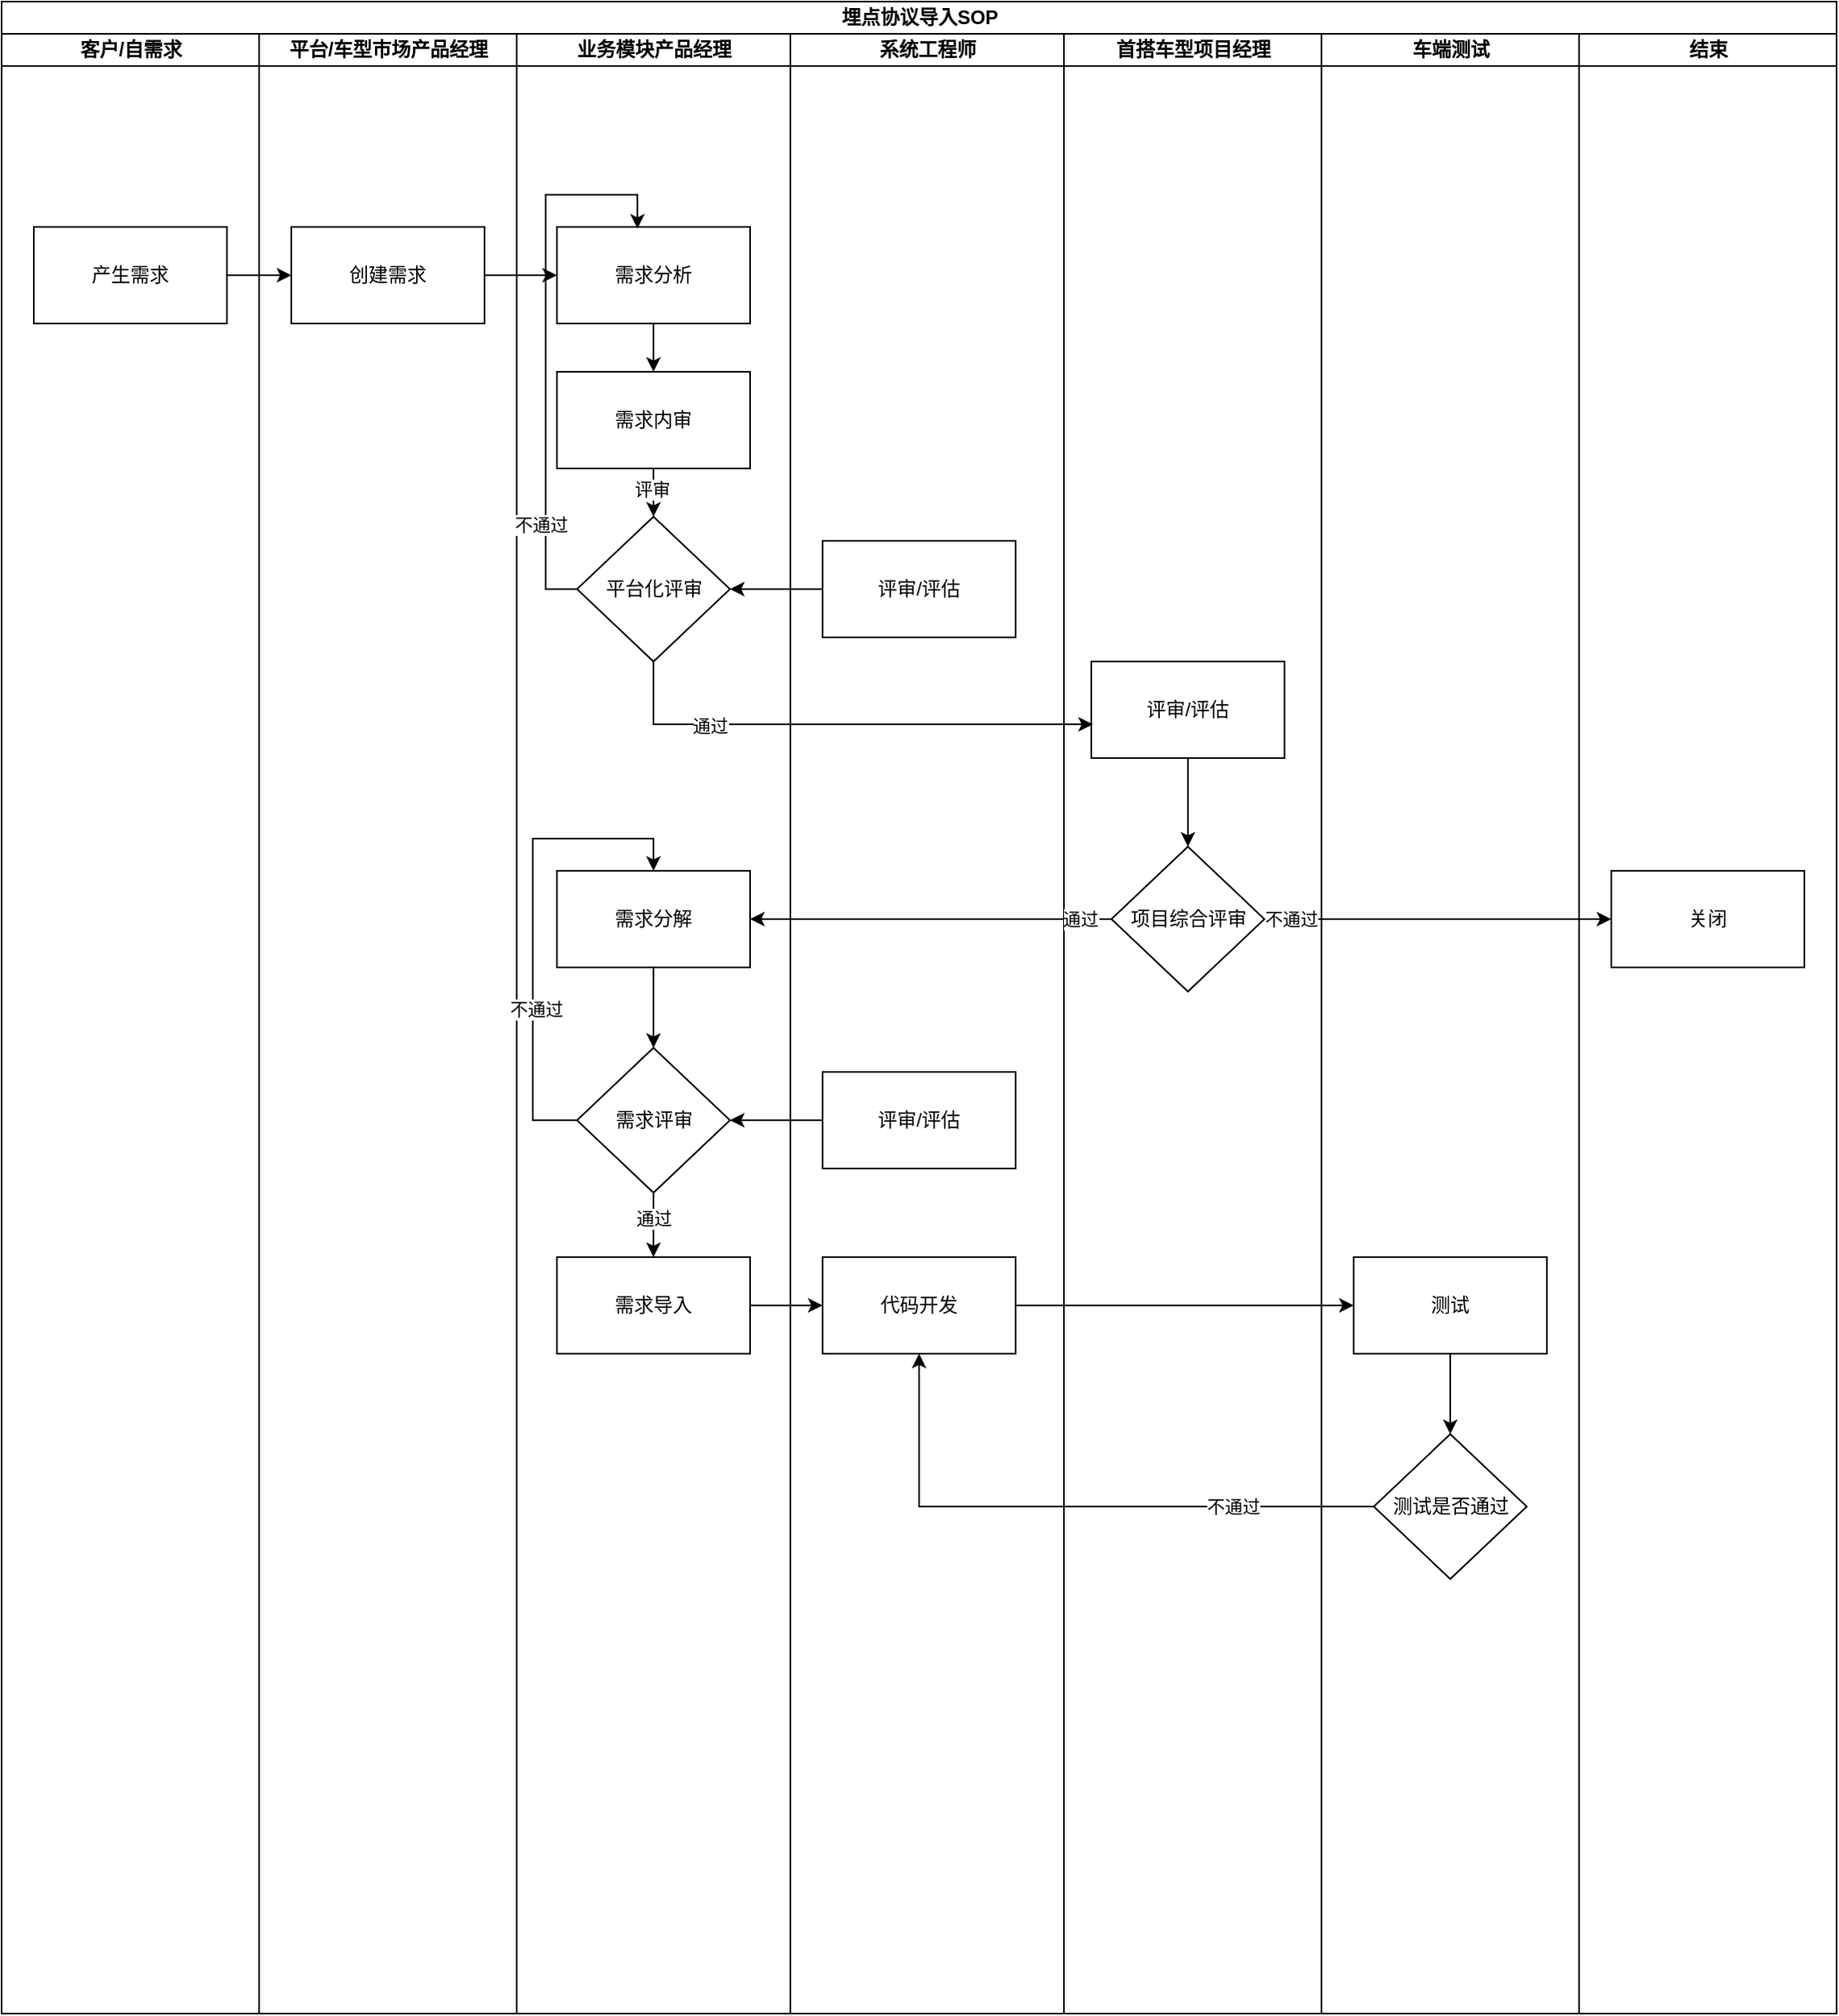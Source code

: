 <mxfile version="27.0.5">
  <diagram name="第 1 页" id="uvCS95DBRTtOygPlPAw_">
    <mxGraphModel dx="2018" dy="1112" grid="1" gridSize="10" guides="1" tooltips="1" connect="1" arrows="1" fold="1" page="1" pageScale="1" pageWidth="827" pageHeight="1169" math="0" shadow="0">
      <root>
        <mxCell id="0" />
        <mxCell id="1" parent="0" />
        <mxCell id="miPuNvPlgEgBlrkeNLi2-1" value="埋点协议导入SOP" style="swimlane;childLayout=stackLayout;resizeParent=1;resizeParentMax=0;startSize=20;html=1;" parent="1" vertex="1">
          <mxGeometry x="30" y="60" width="1140" height="1250" as="geometry" />
        </mxCell>
        <mxCell id="miPuNvPlgEgBlrkeNLi2-2" value="客户/自需求" style="swimlane;startSize=20;html=1;" parent="miPuNvPlgEgBlrkeNLi2-1" vertex="1">
          <mxGeometry y="20" width="160" height="1230" as="geometry" />
        </mxCell>
        <mxCell id="miPuNvPlgEgBlrkeNLi2-10" value="产生需求" style="rounded=0;whiteSpace=wrap;html=1;" parent="miPuNvPlgEgBlrkeNLi2-2" vertex="1">
          <mxGeometry x="20" y="120" width="120" height="60" as="geometry" />
        </mxCell>
        <mxCell id="miPuNvPlgEgBlrkeNLi2-3" value="平台/车型市场产品经理" style="swimlane;startSize=20;html=1;" parent="miPuNvPlgEgBlrkeNLi2-1" vertex="1">
          <mxGeometry x="160" y="20" width="160" height="1230" as="geometry" />
        </mxCell>
        <mxCell id="miPuNvPlgEgBlrkeNLi2-11" value="创建需求" style="rounded=0;whiteSpace=wrap;html=1;" parent="miPuNvPlgEgBlrkeNLi2-3" vertex="1">
          <mxGeometry x="20" y="120" width="120" height="60" as="geometry" />
        </mxCell>
        <mxCell id="miPuNvPlgEgBlrkeNLi2-5" value="业务模块产品经理" style="swimlane;startSize=20;html=1;" parent="miPuNvPlgEgBlrkeNLi2-1" vertex="1">
          <mxGeometry x="320" y="20" width="170" height="1230" as="geometry" />
        </mxCell>
        <mxCell id="U3OjgcbK7q2tvFuokwTl-5" value="" style="edgeStyle=orthogonalEdgeStyle;rounded=0;orthogonalLoop=1;jettySize=auto;html=1;" edge="1" parent="miPuNvPlgEgBlrkeNLi2-5" source="U3OjgcbK7q2tvFuokwTl-2" target="U3OjgcbK7q2tvFuokwTl-4">
          <mxGeometry relative="1" as="geometry" />
        </mxCell>
        <mxCell id="U3OjgcbK7q2tvFuokwTl-2" value="需求分析" style="rounded=0;whiteSpace=wrap;html=1;" vertex="1" parent="miPuNvPlgEgBlrkeNLi2-5">
          <mxGeometry x="25" y="120" width="120" height="60" as="geometry" />
        </mxCell>
        <mxCell id="U3OjgcbK7q2tvFuokwTl-7" value="" style="edgeStyle=orthogonalEdgeStyle;rounded=0;orthogonalLoop=1;jettySize=auto;html=1;" edge="1" parent="miPuNvPlgEgBlrkeNLi2-5" source="U3OjgcbK7q2tvFuokwTl-4" target="U3OjgcbK7q2tvFuokwTl-6">
          <mxGeometry relative="1" as="geometry" />
        </mxCell>
        <mxCell id="U3OjgcbK7q2tvFuokwTl-12" value="评审" style="edgeLabel;html=1;align=center;verticalAlign=middle;resizable=0;points=[];" vertex="1" connectable="0" parent="U3OjgcbK7q2tvFuokwTl-7">
          <mxGeometry x="0.32" y="-1" relative="1" as="geometry">
            <mxPoint as="offset" />
          </mxGeometry>
        </mxCell>
        <mxCell id="U3OjgcbK7q2tvFuokwTl-4" value="需求内审" style="rounded=0;whiteSpace=wrap;html=1;" vertex="1" parent="miPuNvPlgEgBlrkeNLi2-5">
          <mxGeometry x="25" y="210" width="120" height="60" as="geometry" />
        </mxCell>
        <mxCell id="U3OjgcbK7q2tvFuokwTl-6" value="平台化评审" style="rhombus;whiteSpace=wrap;html=1;" vertex="1" parent="miPuNvPlgEgBlrkeNLi2-5">
          <mxGeometry x="37.5" y="300" width="95" height="90" as="geometry" />
        </mxCell>
        <mxCell id="U3OjgcbK7q2tvFuokwTl-13" style="edgeStyle=orthogonalEdgeStyle;rounded=0;orthogonalLoop=1;jettySize=auto;html=1;exitX=0;exitY=0.5;exitDx=0;exitDy=0;entryX=0.417;entryY=0.017;entryDx=0;entryDy=0;entryPerimeter=0;" edge="1" parent="miPuNvPlgEgBlrkeNLi2-5" source="U3OjgcbK7q2tvFuokwTl-6" target="U3OjgcbK7q2tvFuokwTl-2">
          <mxGeometry relative="1" as="geometry">
            <Array as="points">
              <mxPoint x="18" y="345" />
              <mxPoint x="18" y="100" />
              <mxPoint x="75" y="100" />
            </Array>
          </mxGeometry>
        </mxCell>
        <mxCell id="U3OjgcbK7q2tvFuokwTl-14" value="不通过" style="edgeLabel;html=1;align=center;verticalAlign=middle;resizable=0;points=[];" vertex="1" connectable="0" parent="U3OjgcbK7q2tvFuokwTl-13">
          <mxGeometry x="-0.647" y="3" relative="1" as="geometry">
            <mxPoint y="1" as="offset" />
          </mxGeometry>
        </mxCell>
        <mxCell id="U3OjgcbK7q2tvFuokwTl-36" style="edgeStyle=orthogonalEdgeStyle;rounded=0;orthogonalLoop=1;jettySize=auto;html=1;" edge="1" parent="miPuNvPlgEgBlrkeNLi2-5" source="U3OjgcbK7q2tvFuokwTl-20" target="U3OjgcbK7q2tvFuokwTl-35">
          <mxGeometry relative="1" as="geometry" />
        </mxCell>
        <mxCell id="U3OjgcbK7q2tvFuokwTl-20" value="需求分解" style="rounded=0;whiteSpace=wrap;html=1;" vertex="1" parent="miPuNvPlgEgBlrkeNLi2-5">
          <mxGeometry x="25" y="520" width="120" height="60" as="geometry" />
        </mxCell>
        <mxCell id="U3OjgcbK7q2tvFuokwTl-40" style="edgeStyle=orthogonalEdgeStyle;rounded=0;orthogonalLoop=1;jettySize=auto;html=1;exitX=0.5;exitY=1;exitDx=0;exitDy=0;entryX=0.5;entryY=0;entryDx=0;entryDy=0;" edge="1" parent="miPuNvPlgEgBlrkeNLi2-5" source="U3OjgcbK7q2tvFuokwTl-35" target="U3OjgcbK7q2tvFuokwTl-39">
          <mxGeometry relative="1" as="geometry" />
        </mxCell>
        <mxCell id="U3OjgcbK7q2tvFuokwTl-43" value="通过" style="edgeLabel;html=1;align=center;verticalAlign=middle;resizable=0;points=[];" vertex="1" connectable="0" parent="U3OjgcbK7q2tvFuokwTl-40">
          <mxGeometry x="-0.2" y="4" relative="1" as="geometry">
            <mxPoint x="-4" as="offset" />
          </mxGeometry>
        </mxCell>
        <mxCell id="U3OjgcbK7q2tvFuokwTl-41" style="edgeStyle=orthogonalEdgeStyle;rounded=0;orthogonalLoop=1;jettySize=auto;html=1;exitX=0;exitY=0.5;exitDx=0;exitDy=0;entryX=0.5;entryY=0;entryDx=0;entryDy=0;" edge="1" parent="miPuNvPlgEgBlrkeNLi2-5" source="U3OjgcbK7q2tvFuokwTl-35" target="U3OjgcbK7q2tvFuokwTl-20">
          <mxGeometry relative="1" as="geometry">
            <Array as="points">
              <mxPoint x="10" y="675" />
              <mxPoint x="10" y="500" />
              <mxPoint x="85" y="500" />
            </Array>
          </mxGeometry>
        </mxCell>
        <mxCell id="U3OjgcbK7q2tvFuokwTl-42" value="不通过" style="edgeLabel;html=1;align=center;verticalAlign=middle;resizable=0;points=[];" vertex="1" connectable="0" parent="U3OjgcbK7q2tvFuokwTl-41">
          <mxGeometry x="-0.344" y="-2" relative="1" as="geometry">
            <mxPoint y="1" as="offset" />
          </mxGeometry>
        </mxCell>
        <mxCell id="U3OjgcbK7q2tvFuokwTl-35" value="需求评审" style="rhombus;whiteSpace=wrap;html=1;" vertex="1" parent="miPuNvPlgEgBlrkeNLi2-5">
          <mxGeometry x="37.5" y="630" width="95" height="90" as="geometry" />
        </mxCell>
        <mxCell id="U3OjgcbK7q2tvFuokwTl-39" value="需求导入" style="rounded=0;whiteSpace=wrap;html=1;" vertex="1" parent="miPuNvPlgEgBlrkeNLi2-5">
          <mxGeometry x="25" y="760" width="120" height="60" as="geometry" />
        </mxCell>
        <mxCell id="miPuNvPlgEgBlrkeNLi2-6" value="系统工程师" style="swimlane;startSize=20;html=1;" parent="miPuNvPlgEgBlrkeNLi2-1" vertex="1">
          <mxGeometry x="490" y="20" width="170" height="1230" as="geometry" />
        </mxCell>
        <mxCell id="U3OjgcbK7q2tvFuokwTl-8" value="评审/评估" style="rounded=0;whiteSpace=wrap;html=1;" vertex="1" parent="miPuNvPlgEgBlrkeNLi2-6">
          <mxGeometry x="20" y="315" width="120" height="60" as="geometry" />
        </mxCell>
        <mxCell id="U3OjgcbK7q2tvFuokwTl-37" value="评审/评估" style="rounded=0;whiteSpace=wrap;html=1;" vertex="1" parent="miPuNvPlgEgBlrkeNLi2-6">
          <mxGeometry x="20" y="645" width="120" height="60" as="geometry" />
        </mxCell>
        <mxCell id="U3OjgcbK7q2tvFuokwTl-44" value="代码开发" style="rounded=0;whiteSpace=wrap;html=1;" vertex="1" parent="miPuNvPlgEgBlrkeNLi2-6">
          <mxGeometry x="20" y="760" width="120" height="60" as="geometry" />
        </mxCell>
        <mxCell id="miPuNvPlgEgBlrkeNLi2-7" value="首搭车型项目经理" style="swimlane;startSize=20;html=1;" parent="miPuNvPlgEgBlrkeNLi2-1" vertex="1">
          <mxGeometry x="660" y="20" width="160" height="1230" as="geometry" />
        </mxCell>
        <mxCell id="U3OjgcbK7q2tvFuokwTl-18" style="edgeStyle=orthogonalEdgeStyle;rounded=0;orthogonalLoop=1;jettySize=auto;html=1;exitX=0.5;exitY=1;exitDx=0;exitDy=0;" edge="1" parent="miPuNvPlgEgBlrkeNLi2-7" source="U3OjgcbK7q2tvFuokwTl-16">
          <mxGeometry relative="1" as="geometry">
            <mxPoint x="77" y="505" as="targetPoint" />
          </mxGeometry>
        </mxCell>
        <mxCell id="U3OjgcbK7q2tvFuokwTl-16" value="评审/评估" style="rounded=0;whiteSpace=wrap;html=1;" vertex="1" parent="miPuNvPlgEgBlrkeNLi2-7">
          <mxGeometry x="17" y="390" width="120" height="60" as="geometry" />
        </mxCell>
        <mxCell id="U3OjgcbK7q2tvFuokwTl-19" value="项目综合评审" style="rhombus;whiteSpace=wrap;html=1;" vertex="1" parent="miPuNvPlgEgBlrkeNLi2-7">
          <mxGeometry x="29.5" y="505" width="95" height="90" as="geometry" />
        </mxCell>
        <mxCell id="U3OjgcbK7q2tvFuokwTl-21" value="车端测试" style="swimlane;startSize=20;html=1;" vertex="1" parent="miPuNvPlgEgBlrkeNLi2-1">
          <mxGeometry x="820" y="20" width="160" height="1230" as="geometry" />
        </mxCell>
        <mxCell id="U3OjgcbK7q2tvFuokwTl-54" style="edgeStyle=orthogonalEdgeStyle;rounded=0;orthogonalLoop=1;jettySize=auto;html=1;exitX=0.5;exitY=1;exitDx=0;exitDy=0;" edge="1" parent="U3OjgcbK7q2tvFuokwTl-21" source="U3OjgcbK7q2tvFuokwTl-48" target="U3OjgcbK7q2tvFuokwTl-53">
          <mxGeometry relative="1" as="geometry" />
        </mxCell>
        <mxCell id="U3OjgcbK7q2tvFuokwTl-48" value="测试" style="rounded=0;whiteSpace=wrap;html=1;" vertex="1" parent="U3OjgcbK7q2tvFuokwTl-21">
          <mxGeometry x="20" y="760" width="120" height="60" as="geometry" />
        </mxCell>
        <mxCell id="U3OjgcbK7q2tvFuokwTl-53" value="测试是否通过" style="rhombus;whiteSpace=wrap;html=1;" vertex="1" parent="U3OjgcbK7q2tvFuokwTl-21">
          <mxGeometry x="32.5" y="870" width="95" height="90" as="geometry" />
        </mxCell>
        <mxCell id="U3OjgcbK7q2tvFuokwTl-46" value="结束" style="swimlane;startSize=20;html=1;" vertex="1" parent="miPuNvPlgEgBlrkeNLi2-1">
          <mxGeometry x="980" y="20" width="160" height="1230" as="geometry" />
        </mxCell>
        <mxCell id="U3OjgcbK7q2tvFuokwTl-47" value="关闭" style="rounded=0;whiteSpace=wrap;html=1;" vertex="1" parent="U3OjgcbK7q2tvFuokwTl-46">
          <mxGeometry x="20" y="520" width="120" height="60" as="geometry" />
        </mxCell>
        <mxCell id="U3OjgcbK7q2tvFuokwTl-1" style="edgeStyle=orthogonalEdgeStyle;rounded=0;orthogonalLoop=1;jettySize=auto;html=1;exitX=1;exitY=0.5;exitDx=0;exitDy=0;entryX=0;entryY=0.5;entryDx=0;entryDy=0;" edge="1" parent="miPuNvPlgEgBlrkeNLi2-1" source="miPuNvPlgEgBlrkeNLi2-10" target="miPuNvPlgEgBlrkeNLi2-11">
          <mxGeometry relative="1" as="geometry" />
        </mxCell>
        <mxCell id="U3OjgcbK7q2tvFuokwTl-3" style="edgeStyle=orthogonalEdgeStyle;rounded=0;orthogonalLoop=1;jettySize=auto;html=1;exitX=1;exitY=0.5;exitDx=0;exitDy=0;entryX=0;entryY=0.5;entryDx=0;entryDy=0;" edge="1" parent="miPuNvPlgEgBlrkeNLi2-1" source="miPuNvPlgEgBlrkeNLi2-11" target="U3OjgcbK7q2tvFuokwTl-2">
          <mxGeometry relative="1" as="geometry" />
        </mxCell>
        <mxCell id="U3OjgcbK7q2tvFuokwTl-9" style="edgeStyle=orthogonalEdgeStyle;rounded=0;orthogonalLoop=1;jettySize=auto;html=1;exitX=0;exitY=0.5;exitDx=0;exitDy=0;entryX=1;entryY=0.5;entryDx=0;entryDy=0;" edge="1" parent="miPuNvPlgEgBlrkeNLi2-1" source="U3OjgcbK7q2tvFuokwTl-8" target="U3OjgcbK7q2tvFuokwTl-6">
          <mxGeometry relative="1" as="geometry" />
        </mxCell>
        <mxCell id="U3OjgcbK7q2tvFuokwTl-11" style="edgeStyle=orthogonalEdgeStyle;rounded=0;orthogonalLoop=1;jettySize=auto;html=1;exitX=0.5;exitY=1;exitDx=0;exitDy=0;entryX=0.008;entryY=0.65;entryDx=0;entryDy=0;entryPerimeter=0;" edge="1" parent="miPuNvPlgEgBlrkeNLi2-1" source="U3OjgcbK7q2tvFuokwTl-6" target="U3OjgcbK7q2tvFuokwTl-16">
          <mxGeometry relative="1" as="geometry">
            <mxPoint x="405" y="450" as="targetPoint" />
          </mxGeometry>
        </mxCell>
        <mxCell id="U3OjgcbK7q2tvFuokwTl-15" value="通过" style="edgeLabel;html=1;align=center;verticalAlign=middle;resizable=0;points=[];" vertex="1" connectable="0" parent="U3OjgcbK7q2tvFuokwTl-11">
          <mxGeometry x="-0.161" y="-1" relative="1" as="geometry">
            <mxPoint x="-57" as="offset" />
          </mxGeometry>
        </mxCell>
        <mxCell id="U3OjgcbK7q2tvFuokwTl-26" style="edgeStyle=orthogonalEdgeStyle;rounded=0;orthogonalLoop=1;jettySize=auto;html=1;exitX=1;exitY=0.5;exitDx=0;exitDy=0;entryX=0;entryY=0.5;entryDx=0;entryDy=0;" edge="1" parent="miPuNvPlgEgBlrkeNLi2-1" source="U3OjgcbK7q2tvFuokwTl-19" target="U3OjgcbK7q2tvFuokwTl-47">
          <mxGeometry relative="1" as="geometry">
            <mxPoint x="840" y="570" as="targetPoint" />
          </mxGeometry>
        </mxCell>
        <mxCell id="U3OjgcbK7q2tvFuokwTl-29" value="不通过" style="edgeLabel;html=1;align=center;verticalAlign=middle;resizable=0;points=[];" vertex="1" connectable="0" parent="U3OjgcbK7q2tvFuokwTl-26">
          <mxGeometry x="-0.333" y="-2" relative="1" as="geometry">
            <mxPoint x="-56" y="-2" as="offset" />
          </mxGeometry>
        </mxCell>
        <mxCell id="U3OjgcbK7q2tvFuokwTl-27" style="edgeStyle=orthogonalEdgeStyle;rounded=0;orthogonalLoop=1;jettySize=auto;html=1;exitX=0;exitY=0.5;exitDx=0;exitDy=0;entryX=1;entryY=0.5;entryDx=0;entryDy=0;" edge="1" parent="miPuNvPlgEgBlrkeNLi2-1" source="U3OjgcbK7q2tvFuokwTl-19" target="U3OjgcbK7q2tvFuokwTl-20">
          <mxGeometry relative="1" as="geometry" />
        </mxCell>
        <mxCell id="U3OjgcbK7q2tvFuokwTl-28" value="通过" style="edgeLabel;html=1;align=center;verticalAlign=middle;resizable=0;points=[];" vertex="1" connectable="0" parent="U3OjgcbK7q2tvFuokwTl-27">
          <mxGeometry x="-0.194" y="2" relative="1" as="geometry">
            <mxPoint x="71" y="-2" as="offset" />
          </mxGeometry>
        </mxCell>
        <mxCell id="U3OjgcbK7q2tvFuokwTl-38" style="edgeStyle=orthogonalEdgeStyle;rounded=0;orthogonalLoop=1;jettySize=auto;html=1;exitX=0;exitY=0.5;exitDx=0;exitDy=0;entryX=1;entryY=0.5;entryDx=0;entryDy=0;" edge="1" parent="miPuNvPlgEgBlrkeNLi2-1" source="U3OjgcbK7q2tvFuokwTl-37" target="U3OjgcbK7q2tvFuokwTl-35">
          <mxGeometry relative="1" as="geometry" />
        </mxCell>
        <mxCell id="U3OjgcbK7q2tvFuokwTl-45" style="edgeStyle=orthogonalEdgeStyle;rounded=0;orthogonalLoop=1;jettySize=auto;html=1;exitX=1;exitY=0.5;exitDx=0;exitDy=0;entryX=0;entryY=0.5;entryDx=0;entryDy=0;" edge="1" parent="miPuNvPlgEgBlrkeNLi2-1" source="U3OjgcbK7q2tvFuokwTl-39" target="U3OjgcbK7q2tvFuokwTl-44">
          <mxGeometry relative="1" as="geometry" />
        </mxCell>
        <mxCell id="U3OjgcbK7q2tvFuokwTl-49" style="edgeStyle=orthogonalEdgeStyle;rounded=0;orthogonalLoop=1;jettySize=auto;html=1;exitX=1;exitY=0.5;exitDx=0;exitDy=0;entryX=0;entryY=0.5;entryDx=0;entryDy=0;" edge="1" parent="miPuNvPlgEgBlrkeNLi2-1" source="U3OjgcbK7q2tvFuokwTl-44" target="U3OjgcbK7q2tvFuokwTl-48">
          <mxGeometry relative="1" as="geometry" />
        </mxCell>
        <mxCell id="U3OjgcbK7q2tvFuokwTl-55" style="edgeStyle=orthogonalEdgeStyle;rounded=0;orthogonalLoop=1;jettySize=auto;html=1;exitX=0;exitY=0.5;exitDx=0;exitDy=0;entryX=0.5;entryY=1;entryDx=0;entryDy=0;" edge="1" parent="miPuNvPlgEgBlrkeNLi2-1" source="U3OjgcbK7q2tvFuokwTl-53" target="U3OjgcbK7q2tvFuokwTl-44">
          <mxGeometry relative="1" as="geometry" />
        </mxCell>
        <mxCell id="U3OjgcbK7q2tvFuokwTl-56" value="不通过" style="edgeLabel;html=1;align=center;verticalAlign=middle;resizable=0;points=[];" vertex="1" connectable="0" parent="U3OjgcbK7q2tvFuokwTl-55">
          <mxGeometry x="-0.531" relative="1" as="geometry">
            <mxPoint x="1" as="offset" />
          </mxGeometry>
        </mxCell>
      </root>
    </mxGraphModel>
  </diagram>
</mxfile>
